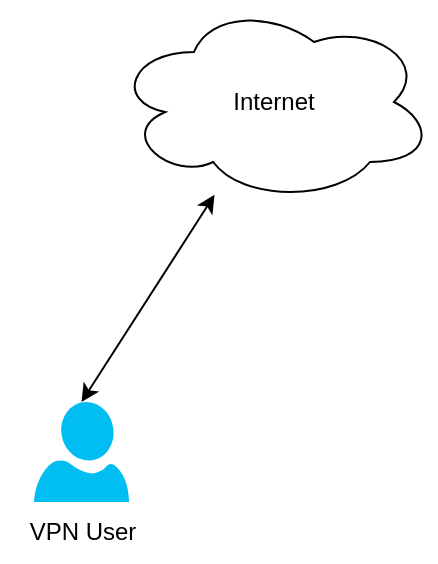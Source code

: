 <mxfile version="23.1.2" type="github">
  <diagram name="Page-1" id="9irE826xFU5V1YvP1D2V">
    <mxGraphModel dx="983" dy="523" grid="1" gridSize="10" guides="1" tooltips="1" connect="1" arrows="1" fold="1" page="1" pageScale="1" pageWidth="850" pageHeight="1100" math="0" shadow="0">
      <root>
        <mxCell id="0" />
        <mxCell id="1" parent="0" />
        <mxCell id="nUgECawxA4bVNfJBpRqf-1" value="Internet" style="ellipse;shape=cloud;whiteSpace=wrap;html=1;" vertex="1" parent="1">
          <mxGeometry x="360" y="350" width="160" height="100" as="geometry" />
        </mxCell>
        <mxCell id="nUgECawxA4bVNfJBpRqf-2" value="" style="verticalLabelPosition=bottom;html=1;verticalAlign=top;align=center;strokeColor=none;fillColor=#00BEF2;shape=mxgraph.azure.user;" vertex="1" parent="1">
          <mxGeometry x="320" y="550" width="47.5" height="50" as="geometry" />
        </mxCell>
        <mxCell id="nUgECawxA4bVNfJBpRqf-3" value="VPN User" style="text;html=1;align=center;verticalAlign=middle;resizable=0;points=[];autosize=1;strokeColor=none;fillColor=none;" vertex="1" parent="1">
          <mxGeometry x="303.75" y="600" width="80" height="30" as="geometry" />
        </mxCell>
        <mxCell id="nUgECawxA4bVNfJBpRqf-4" value="" style="endArrow=classic;startArrow=classic;html=1;rounded=0;exitX=0.5;exitY=0;exitDx=0;exitDy=0;exitPerimeter=0;" edge="1" parent="1" source="nUgECawxA4bVNfJBpRqf-2" target="nUgECawxA4bVNfJBpRqf-1">
          <mxGeometry width="50" height="50" relative="1" as="geometry">
            <mxPoint x="410" y="540" as="sourcePoint" />
            <mxPoint x="460" y="490" as="targetPoint" />
          </mxGeometry>
        </mxCell>
      </root>
    </mxGraphModel>
  </diagram>
</mxfile>

